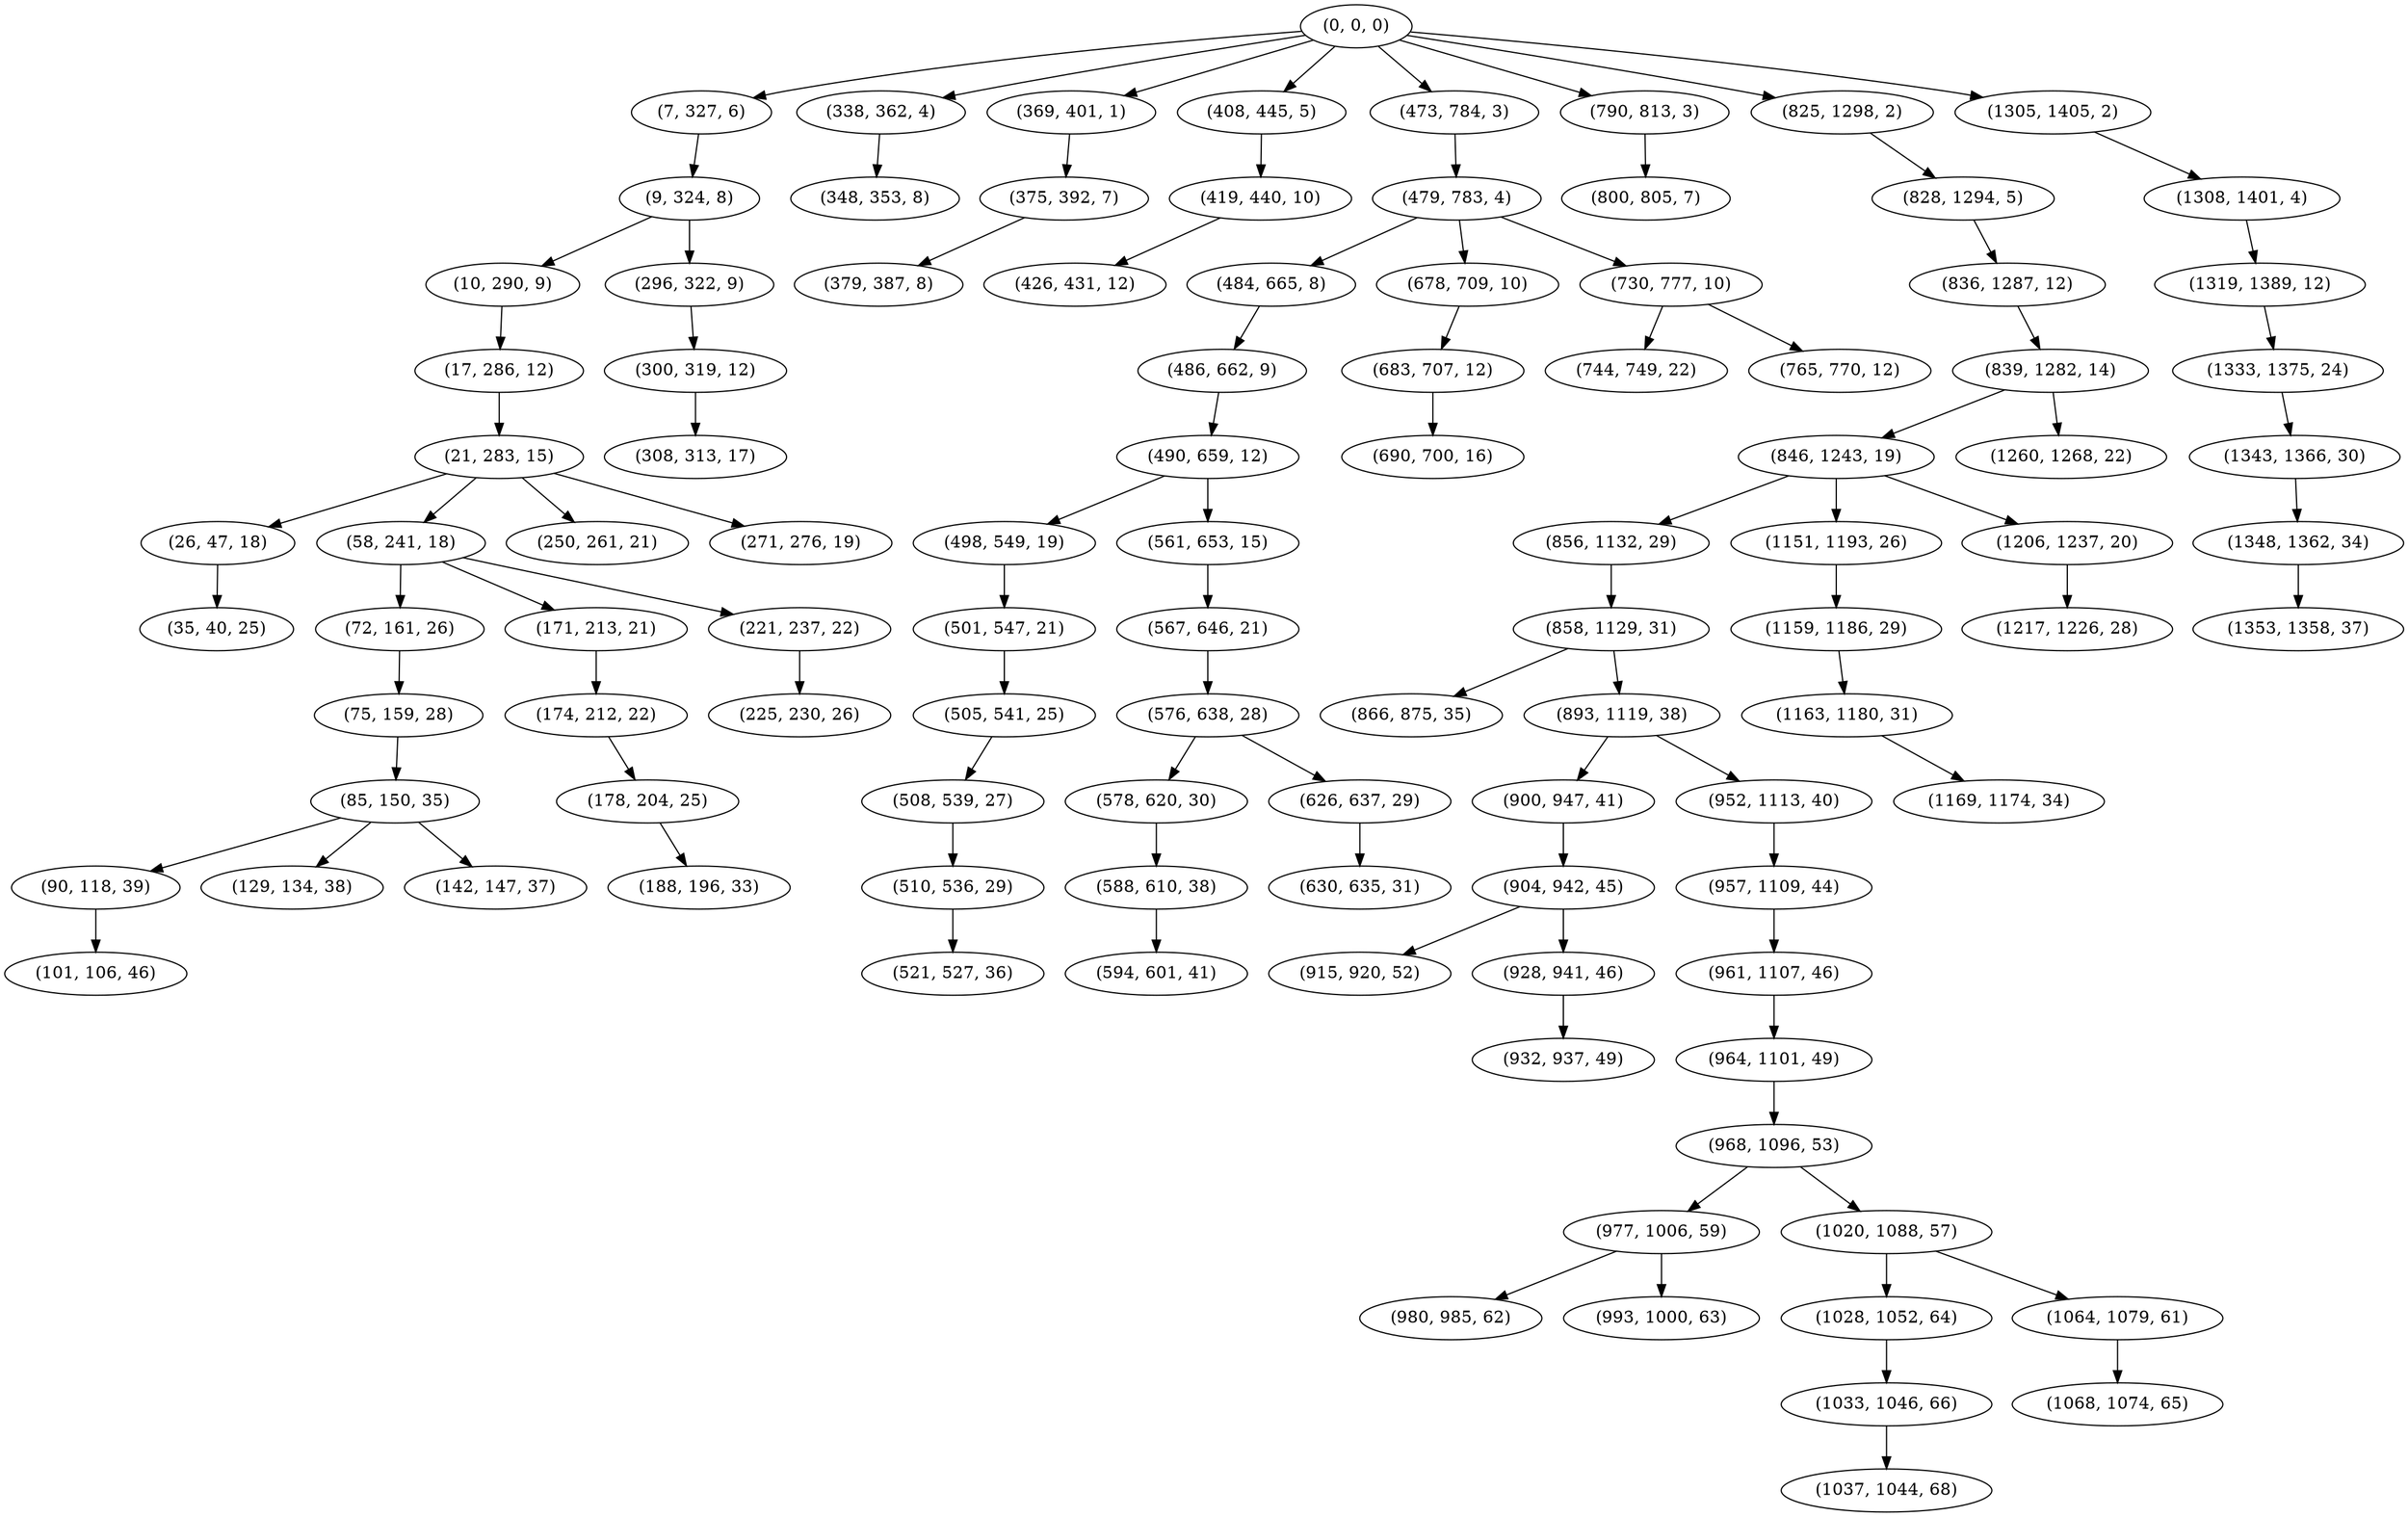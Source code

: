digraph tree {
    "(0, 0, 0)";
    "(7, 327, 6)";
    "(9, 324, 8)";
    "(10, 290, 9)";
    "(17, 286, 12)";
    "(21, 283, 15)";
    "(26, 47, 18)";
    "(35, 40, 25)";
    "(58, 241, 18)";
    "(72, 161, 26)";
    "(75, 159, 28)";
    "(85, 150, 35)";
    "(90, 118, 39)";
    "(101, 106, 46)";
    "(129, 134, 38)";
    "(142, 147, 37)";
    "(171, 213, 21)";
    "(174, 212, 22)";
    "(178, 204, 25)";
    "(188, 196, 33)";
    "(221, 237, 22)";
    "(225, 230, 26)";
    "(250, 261, 21)";
    "(271, 276, 19)";
    "(296, 322, 9)";
    "(300, 319, 12)";
    "(308, 313, 17)";
    "(338, 362, 4)";
    "(348, 353, 8)";
    "(369, 401, 1)";
    "(375, 392, 7)";
    "(379, 387, 8)";
    "(408, 445, 5)";
    "(419, 440, 10)";
    "(426, 431, 12)";
    "(473, 784, 3)";
    "(479, 783, 4)";
    "(484, 665, 8)";
    "(486, 662, 9)";
    "(490, 659, 12)";
    "(498, 549, 19)";
    "(501, 547, 21)";
    "(505, 541, 25)";
    "(508, 539, 27)";
    "(510, 536, 29)";
    "(521, 527, 36)";
    "(561, 653, 15)";
    "(567, 646, 21)";
    "(576, 638, 28)";
    "(578, 620, 30)";
    "(588, 610, 38)";
    "(594, 601, 41)";
    "(626, 637, 29)";
    "(630, 635, 31)";
    "(678, 709, 10)";
    "(683, 707, 12)";
    "(690, 700, 16)";
    "(730, 777, 10)";
    "(744, 749, 22)";
    "(765, 770, 12)";
    "(790, 813, 3)";
    "(800, 805, 7)";
    "(825, 1298, 2)";
    "(828, 1294, 5)";
    "(836, 1287, 12)";
    "(839, 1282, 14)";
    "(846, 1243, 19)";
    "(856, 1132, 29)";
    "(858, 1129, 31)";
    "(866, 875, 35)";
    "(893, 1119, 38)";
    "(900, 947, 41)";
    "(904, 942, 45)";
    "(915, 920, 52)";
    "(928, 941, 46)";
    "(932, 937, 49)";
    "(952, 1113, 40)";
    "(957, 1109, 44)";
    "(961, 1107, 46)";
    "(964, 1101, 49)";
    "(968, 1096, 53)";
    "(977, 1006, 59)";
    "(980, 985, 62)";
    "(993, 1000, 63)";
    "(1020, 1088, 57)";
    "(1028, 1052, 64)";
    "(1033, 1046, 66)";
    "(1037, 1044, 68)";
    "(1064, 1079, 61)";
    "(1068, 1074, 65)";
    "(1151, 1193, 26)";
    "(1159, 1186, 29)";
    "(1163, 1180, 31)";
    "(1169, 1174, 34)";
    "(1206, 1237, 20)";
    "(1217, 1226, 28)";
    "(1260, 1268, 22)";
    "(1305, 1405, 2)";
    "(1308, 1401, 4)";
    "(1319, 1389, 12)";
    "(1333, 1375, 24)";
    "(1343, 1366, 30)";
    "(1348, 1362, 34)";
    "(1353, 1358, 37)";
    "(0, 0, 0)" -> "(7, 327, 6)";
    "(0, 0, 0)" -> "(338, 362, 4)";
    "(0, 0, 0)" -> "(369, 401, 1)";
    "(0, 0, 0)" -> "(408, 445, 5)";
    "(0, 0, 0)" -> "(473, 784, 3)";
    "(0, 0, 0)" -> "(790, 813, 3)";
    "(0, 0, 0)" -> "(825, 1298, 2)";
    "(0, 0, 0)" -> "(1305, 1405, 2)";
    "(7, 327, 6)" -> "(9, 324, 8)";
    "(9, 324, 8)" -> "(10, 290, 9)";
    "(9, 324, 8)" -> "(296, 322, 9)";
    "(10, 290, 9)" -> "(17, 286, 12)";
    "(17, 286, 12)" -> "(21, 283, 15)";
    "(21, 283, 15)" -> "(26, 47, 18)";
    "(21, 283, 15)" -> "(58, 241, 18)";
    "(21, 283, 15)" -> "(250, 261, 21)";
    "(21, 283, 15)" -> "(271, 276, 19)";
    "(26, 47, 18)" -> "(35, 40, 25)";
    "(58, 241, 18)" -> "(72, 161, 26)";
    "(58, 241, 18)" -> "(171, 213, 21)";
    "(58, 241, 18)" -> "(221, 237, 22)";
    "(72, 161, 26)" -> "(75, 159, 28)";
    "(75, 159, 28)" -> "(85, 150, 35)";
    "(85, 150, 35)" -> "(90, 118, 39)";
    "(85, 150, 35)" -> "(129, 134, 38)";
    "(85, 150, 35)" -> "(142, 147, 37)";
    "(90, 118, 39)" -> "(101, 106, 46)";
    "(171, 213, 21)" -> "(174, 212, 22)";
    "(174, 212, 22)" -> "(178, 204, 25)";
    "(178, 204, 25)" -> "(188, 196, 33)";
    "(221, 237, 22)" -> "(225, 230, 26)";
    "(296, 322, 9)" -> "(300, 319, 12)";
    "(300, 319, 12)" -> "(308, 313, 17)";
    "(338, 362, 4)" -> "(348, 353, 8)";
    "(369, 401, 1)" -> "(375, 392, 7)";
    "(375, 392, 7)" -> "(379, 387, 8)";
    "(408, 445, 5)" -> "(419, 440, 10)";
    "(419, 440, 10)" -> "(426, 431, 12)";
    "(473, 784, 3)" -> "(479, 783, 4)";
    "(479, 783, 4)" -> "(484, 665, 8)";
    "(479, 783, 4)" -> "(678, 709, 10)";
    "(479, 783, 4)" -> "(730, 777, 10)";
    "(484, 665, 8)" -> "(486, 662, 9)";
    "(486, 662, 9)" -> "(490, 659, 12)";
    "(490, 659, 12)" -> "(498, 549, 19)";
    "(490, 659, 12)" -> "(561, 653, 15)";
    "(498, 549, 19)" -> "(501, 547, 21)";
    "(501, 547, 21)" -> "(505, 541, 25)";
    "(505, 541, 25)" -> "(508, 539, 27)";
    "(508, 539, 27)" -> "(510, 536, 29)";
    "(510, 536, 29)" -> "(521, 527, 36)";
    "(561, 653, 15)" -> "(567, 646, 21)";
    "(567, 646, 21)" -> "(576, 638, 28)";
    "(576, 638, 28)" -> "(578, 620, 30)";
    "(576, 638, 28)" -> "(626, 637, 29)";
    "(578, 620, 30)" -> "(588, 610, 38)";
    "(588, 610, 38)" -> "(594, 601, 41)";
    "(626, 637, 29)" -> "(630, 635, 31)";
    "(678, 709, 10)" -> "(683, 707, 12)";
    "(683, 707, 12)" -> "(690, 700, 16)";
    "(730, 777, 10)" -> "(744, 749, 22)";
    "(730, 777, 10)" -> "(765, 770, 12)";
    "(790, 813, 3)" -> "(800, 805, 7)";
    "(825, 1298, 2)" -> "(828, 1294, 5)";
    "(828, 1294, 5)" -> "(836, 1287, 12)";
    "(836, 1287, 12)" -> "(839, 1282, 14)";
    "(839, 1282, 14)" -> "(846, 1243, 19)";
    "(839, 1282, 14)" -> "(1260, 1268, 22)";
    "(846, 1243, 19)" -> "(856, 1132, 29)";
    "(846, 1243, 19)" -> "(1151, 1193, 26)";
    "(846, 1243, 19)" -> "(1206, 1237, 20)";
    "(856, 1132, 29)" -> "(858, 1129, 31)";
    "(858, 1129, 31)" -> "(866, 875, 35)";
    "(858, 1129, 31)" -> "(893, 1119, 38)";
    "(893, 1119, 38)" -> "(900, 947, 41)";
    "(893, 1119, 38)" -> "(952, 1113, 40)";
    "(900, 947, 41)" -> "(904, 942, 45)";
    "(904, 942, 45)" -> "(915, 920, 52)";
    "(904, 942, 45)" -> "(928, 941, 46)";
    "(928, 941, 46)" -> "(932, 937, 49)";
    "(952, 1113, 40)" -> "(957, 1109, 44)";
    "(957, 1109, 44)" -> "(961, 1107, 46)";
    "(961, 1107, 46)" -> "(964, 1101, 49)";
    "(964, 1101, 49)" -> "(968, 1096, 53)";
    "(968, 1096, 53)" -> "(977, 1006, 59)";
    "(968, 1096, 53)" -> "(1020, 1088, 57)";
    "(977, 1006, 59)" -> "(980, 985, 62)";
    "(977, 1006, 59)" -> "(993, 1000, 63)";
    "(1020, 1088, 57)" -> "(1028, 1052, 64)";
    "(1020, 1088, 57)" -> "(1064, 1079, 61)";
    "(1028, 1052, 64)" -> "(1033, 1046, 66)";
    "(1033, 1046, 66)" -> "(1037, 1044, 68)";
    "(1064, 1079, 61)" -> "(1068, 1074, 65)";
    "(1151, 1193, 26)" -> "(1159, 1186, 29)";
    "(1159, 1186, 29)" -> "(1163, 1180, 31)";
    "(1163, 1180, 31)" -> "(1169, 1174, 34)";
    "(1206, 1237, 20)" -> "(1217, 1226, 28)";
    "(1305, 1405, 2)" -> "(1308, 1401, 4)";
    "(1308, 1401, 4)" -> "(1319, 1389, 12)";
    "(1319, 1389, 12)" -> "(1333, 1375, 24)";
    "(1333, 1375, 24)" -> "(1343, 1366, 30)";
    "(1343, 1366, 30)" -> "(1348, 1362, 34)";
    "(1348, 1362, 34)" -> "(1353, 1358, 37)";
}
